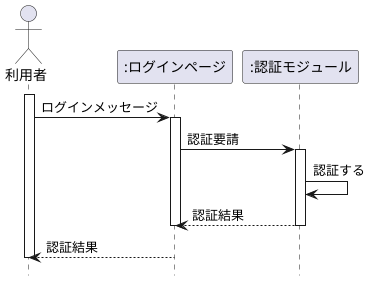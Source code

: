 @startuml 演習4-2
hide footbox
actor 利用者 as customer
participant ":ログインページ" as login
participant ":認証モジュール" as Module
activate customer
customer -> login:ログインメッセージ
activate login
login -> Module:認証要請
activate Module
Module -> Module:認証する
login <-- Module:認証結果
deactivate Module
deactivate login
customer <-- login:認証結果
deactivate customer
@enduml